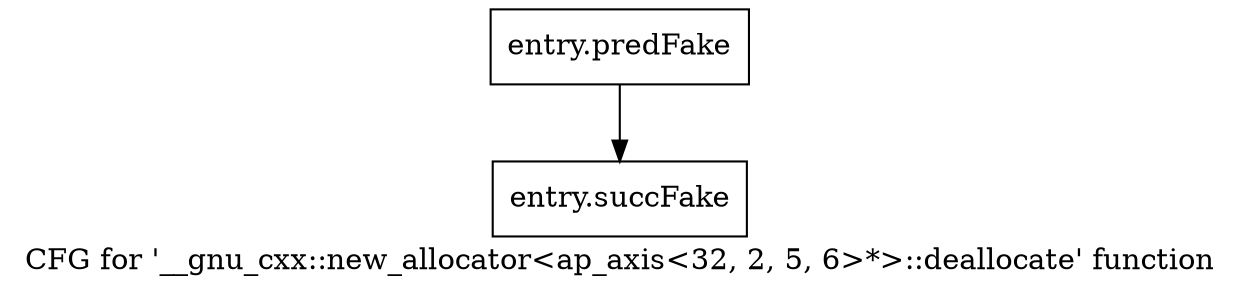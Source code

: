 digraph "CFG for '__gnu_cxx::new_allocator\<ap_axis\<32, 2, 5, 6\>*\>::deallocate' function" {
	label="CFG for '__gnu_cxx::new_allocator\<ap_axis\<32, 2, 5, 6\>*\>::deallocate' function";

	Node0x47c0e40 [shape=record,filename="",linenumber="",label="{entry.predFake}"];
	Node0x47c0e40 -> Node0x47b6760[ callList="" memoryops="" filename="/proj/xbuilds/2019.2_0801_1/installs/lin64/Vivado/HEAD/tps/lnx64/gcc-6.2.0/lib/gcc/x86_64-pc-linux-gnu/6.2.0/../../../../include/c++/6.2.0/ext/new_allocator.h"];
	Node0x47b6760 [shape=record,filename="/proj/xbuilds/2019.2_0801_1/installs/lin64/Vivado/HEAD/tps/lnx64/gcc-6.2.0/lib/gcc/x86_64-pc-linux-gnu/6.2.0/../../../../include/c++/6.2.0/ext/new_allocator.h",linenumber="110",label="{entry.succFake}"];
}
